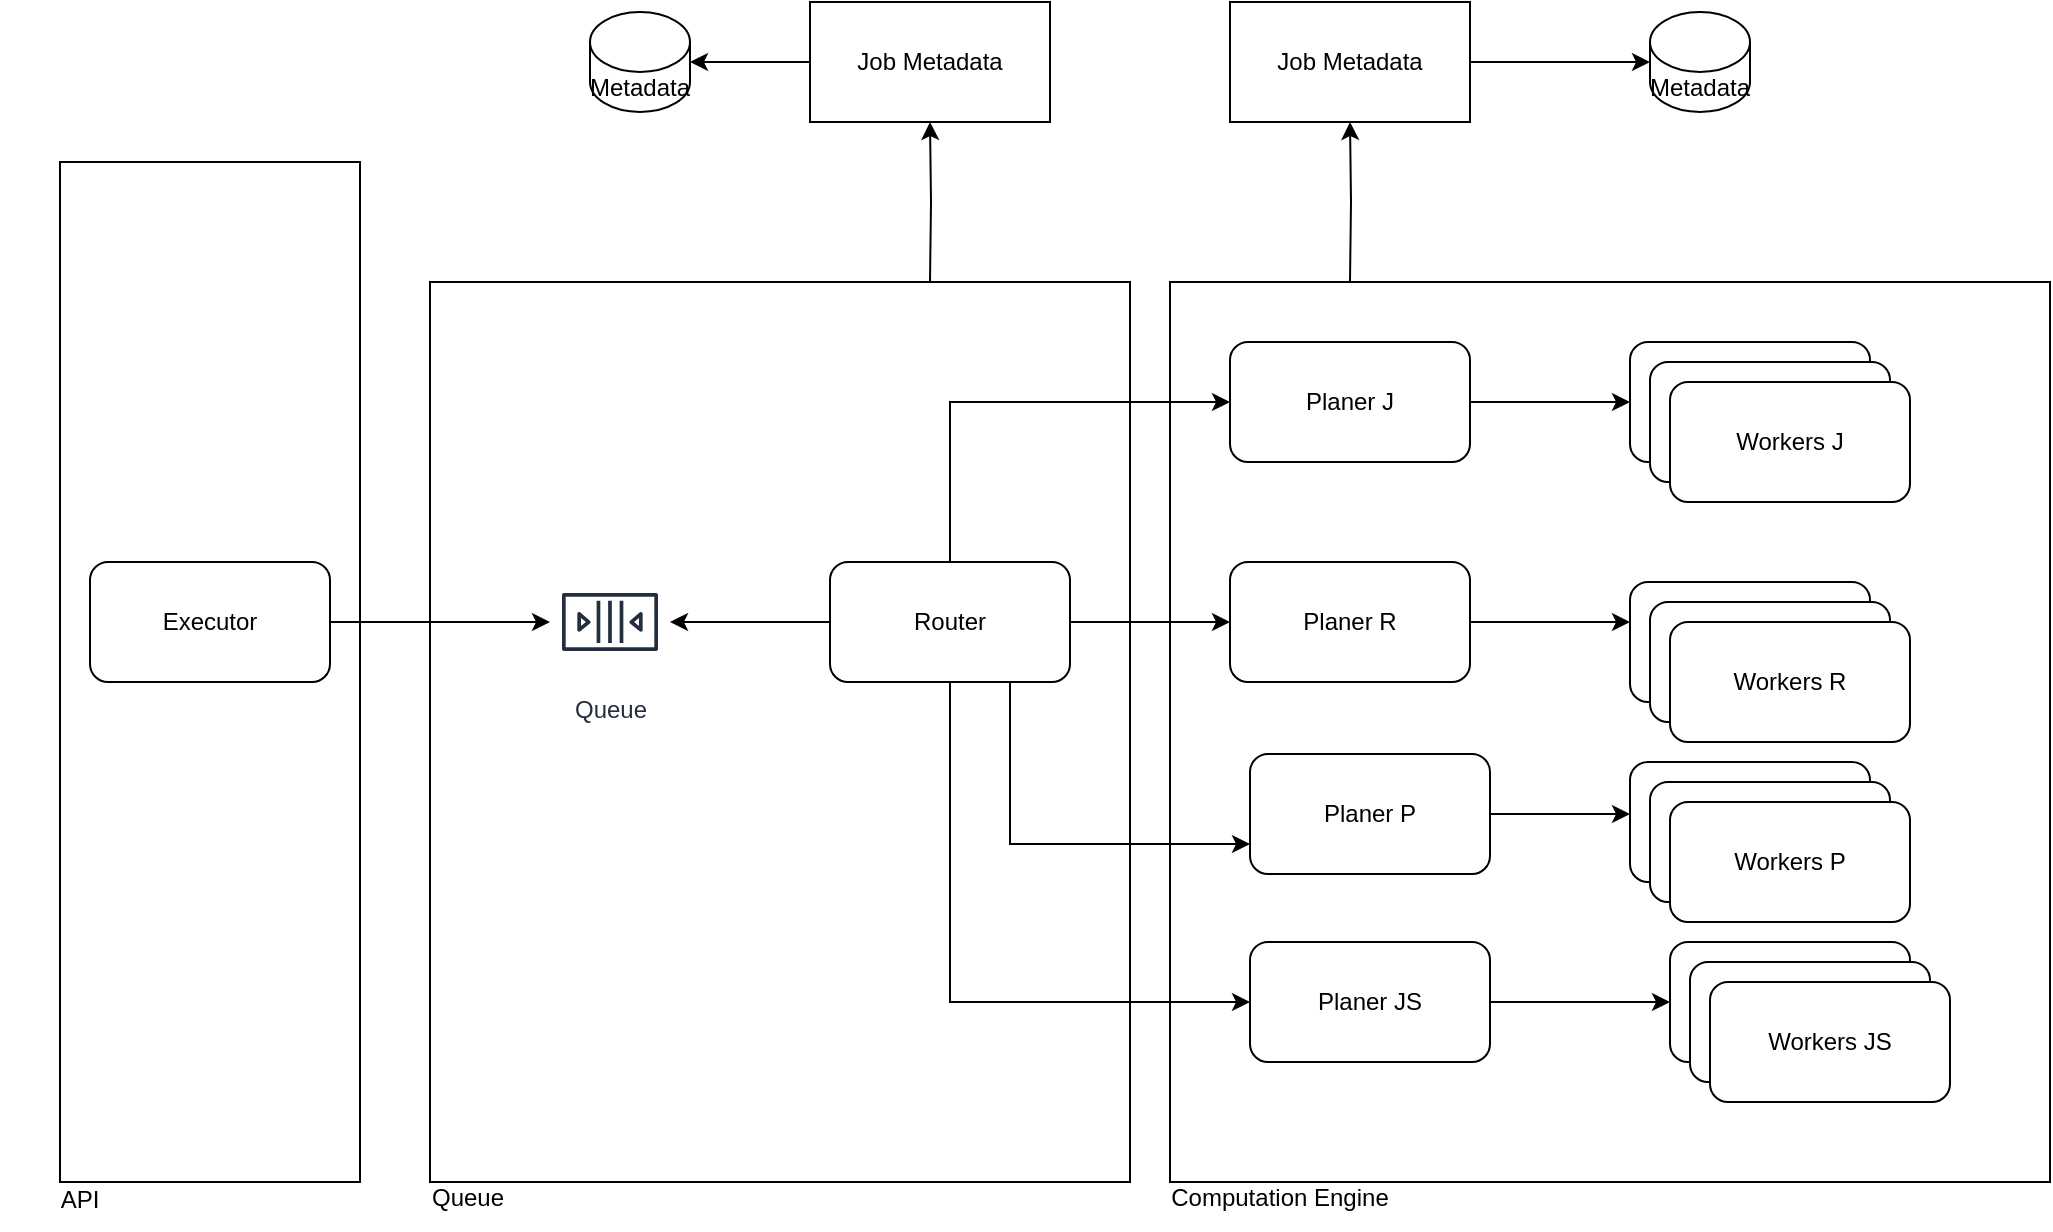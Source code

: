 <mxfile version="21.7.5" type="device">
  <diagram name="Page-1" id="2s3-vKgJM_kPPZK4WrA0">
    <mxGraphModel dx="779" dy="1690" grid="1" gridSize="10" guides="1" tooltips="1" connect="1" arrows="1" fold="1" page="1" pageScale="1" pageWidth="850" pageHeight="1100" math="0" shadow="0">
      <root>
        <mxCell id="0" />
        <mxCell id="1" parent="0" />
        <mxCell id="m8R-fHEi7dPfOOaoX3Ar-4" value="" style="rounded=0;whiteSpace=wrap;html=1;" vertex="1" parent="1">
          <mxGeometry x="125" y="30" width="150" height="510" as="geometry" />
        </mxCell>
        <mxCell id="m8R-fHEi7dPfOOaoX3Ar-2" value="" style="rounded=0;whiteSpace=wrap;html=1;" vertex="1" parent="1">
          <mxGeometry x="310" y="90" width="350" height="450" as="geometry" />
        </mxCell>
        <mxCell id="xErvhnKTYoeYcrd55XR8-36" value="" style="rounded=0;whiteSpace=wrap;html=1;" vertex="1" parent="1">
          <mxGeometry x="680" y="90" width="440" height="450" as="geometry" />
        </mxCell>
        <mxCell id="xErvhnKTYoeYcrd55XR8-6" style="edgeStyle=orthogonalEdgeStyle;rounded=0;orthogonalLoop=1;jettySize=auto;html=1;" edge="1" parent="1" source="xErvhnKTYoeYcrd55XR8-1" target="xErvhnKTYoeYcrd55XR8-3">
          <mxGeometry relative="1" as="geometry" />
        </mxCell>
        <mxCell id="xErvhnKTYoeYcrd55XR8-1" value="Executor" style="rounded=1;whiteSpace=wrap;html=1;" vertex="1" parent="1">
          <mxGeometry x="140" y="230" width="120" height="60" as="geometry" />
        </mxCell>
        <mxCell id="xErvhnKTYoeYcrd55XR8-3" value="Queue" style="sketch=0;outlineConnect=0;fontColor=#232F3E;gradientColor=none;strokeColor=#232F3E;fillColor=#ffffff;dashed=0;verticalLabelPosition=bottom;verticalAlign=top;align=center;html=1;fontSize=12;fontStyle=0;aspect=fixed;shape=mxgraph.aws4.resourceIcon;resIcon=mxgraph.aws4.queue;" vertex="1" parent="1">
          <mxGeometry x="370" y="230" width="60" height="60" as="geometry" />
        </mxCell>
        <mxCell id="xErvhnKTYoeYcrd55XR8-7" style="edgeStyle=orthogonalEdgeStyle;rounded=0;orthogonalLoop=1;jettySize=auto;html=1;" edge="1" parent="1" source="xErvhnKTYoeYcrd55XR8-4" target="xErvhnKTYoeYcrd55XR8-3">
          <mxGeometry relative="1" as="geometry" />
        </mxCell>
        <mxCell id="xErvhnKTYoeYcrd55XR8-8" style="edgeStyle=orthogonalEdgeStyle;rounded=0;orthogonalLoop=1;jettySize=auto;html=1;" edge="1" parent="1" source="xErvhnKTYoeYcrd55XR8-4" target="xErvhnKTYoeYcrd55XR8-5">
          <mxGeometry relative="1" as="geometry">
            <Array as="points">
              <mxPoint x="570" y="150" />
            </Array>
          </mxGeometry>
        </mxCell>
        <mxCell id="xErvhnKTYoeYcrd55XR8-12" style="edgeStyle=orthogonalEdgeStyle;rounded=0;orthogonalLoop=1;jettySize=auto;html=1;" edge="1" parent="1" source="xErvhnKTYoeYcrd55XR8-4" target="xErvhnKTYoeYcrd55XR8-9">
          <mxGeometry relative="1" as="geometry" />
        </mxCell>
        <mxCell id="xErvhnKTYoeYcrd55XR8-13" style="edgeStyle=orthogonalEdgeStyle;rounded=0;orthogonalLoop=1;jettySize=auto;html=1;entryX=0;entryY=0.75;entryDx=0;entryDy=0;" edge="1" parent="1" source="xErvhnKTYoeYcrd55XR8-4" target="xErvhnKTYoeYcrd55XR8-10">
          <mxGeometry relative="1" as="geometry">
            <Array as="points">
              <mxPoint x="600" y="371" />
            </Array>
          </mxGeometry>
        </mxCell>
        <mxCell id="xErvhnKTYoeYcrd55XR8-14" style="edgeStyle=orthogonalEdgeStyle;rounded=0;orthogonalLoop=1;jettySize=auto;html=1;" edge="1" parent="1" source="xErvhnKTYoeYcrd55XR8-4" target="xErvhnKTYoeYcrd55XR8-11">
          <mxGeometry relative="1" as="geometry">
            <Array as="points">
              <mxPoint x="570" y="450" />
            </Array>
          </mxGeometry>
        </mxCell>
        <mxCell id="xErvhnKTYoeYcrd55XR8-4" value="Router" style="rounded=1;whiteSpace=wrap;html=1;" vertex="1" parent="1">
          <mxGeometry x="510" y="230" width="120" height="60" as="geometry" />
        </mxCell>
        <mxCell id="xErvhnKTYoeYcrd55XR8-16" style="edgeStyle=orthogonalEdgeStyle;rounded=0;orthogonalLoop=1;jettySize=auto;html=1;" edge="1" parent="1" source="xErvhnKTYoeYcrd55XR8-5" target="xErvhnKTYoeYcrd55XR8-15">
          <mxGeometry relative="1" as="geometry" />
        </mxCell>
        <mxCell id="m8R-fHEi7dPfOOaoX3Ar-10" style="edgeStyle=orthogonalEdgeStyle;rounded=0;orthogonalLoop=1;jettySize=auto;html=1;entryX=0.5;entryY=1;entryDx=0;entryDy=0;" edge="1" parent="1" target="m8R-fHEi7dPfOOaoX3Ar-7">
          <mxGeometry relative="1" as="geometry">
            <mxPoint x="770" y="90" as="sourcePoint" />
          </mxGeometry>
        </mxCell>
        <mxCell id="xErvhnKTYoeYcrd55XR8-5" value="Planer J" style="rounded=1;whiteSpace=wrap;html=1;" vertex="1" parent="1">
          <mxGeometry x="710" y="120" width="120" height="60" as="geometry" />
        </mxCell>
        <mxCell id="xErvhnKTYoeYcrd55XR8-18" style="edgeStyle=orthogonalEdgeStyle;rounded=0;orthogonalLoop=1;jettySize=auto;html=1;" edge="1" parent="1" source="xErvhnKTYoeYcrd55XR8-9">
          <mxGeometry relative="1" as="geometry">
            <mxPoint x="910" y="260" as="targetPoint" />
          </mxGeometry>
        </mxCell>
        <mxCell id="xErvhnKTYoeYcrd55XR8-9" value="Planer R" style="rounded=1;whiteSpace=wrap;html=1;" vertex="1" parent="1">
          <mxGeometry x="710" y="230" width="120" height="60" as="geometry" />
        </mxCell>
        <mxCell id="xErvhnKTYoeYcrd55XR8-20" style="edgeStyle=orthogonalEdgeStyle;rounded=0;orthogonalLoop=1;jettySize=auto;html=1;" edge="1" parent="1" source="xErvhnKTYoeYcrd55XR8-10">
          <mxGeometry relative="1" as="geometry">
            <mxPoint x="910" y="356" as="targetPoint" />
          </mxGeometry>
        </mxCell>
        <mxCell id="xErvhnKTYoeYcrd55XR8-10" value="Planer P" style="rounded=1;whiteSpace=wrap;html=1;" vertex="1" parent="1">
          <mxGeometry x="720" y="326" width="120" height="60" as="geometry" />
        </mxCell>
        <mxCell id="xErvhnKTYoeYcrd55XR8-35" style="edgeStyle=orthogonalEdgeStyle;rounded=0;orthogonalLoop=1;jettySize=auto;html=1;entryX=0;entryY=0.5;entryDx=0;entryDy=0;" edge="1" parent="1" source="xErvhnKTYoeYcrd55XR8-11" target="xErvhnKTYoeYcrd55XR8-32">
          <mxGeometry relative="1" as="geometry" />
        </mxCell>
        <mxCell id="xErvhnKTYoeYcrd55XR8-11" value="Planer JS" style="rounded=1;whiteSpace=wrap;html=1;" vertex="1" parent="1">
          <mxGeometry x="720" y="420" width="120" height="60" as="geometry" />
        </mxCell>
        <mxCell id="xErvhnKTYoeYcrd55XR8-15" value="" style="rounded=1;whiteSpace=wrap;html=1;" vertex="1" parent="1">
          <mxGeometry x="910" y="120" width="120" height="60" as="geometry" />
        </mxCell>
        <mxCell id="xErvhnKTYoeYcrd55XR8-21" value="" style="rounded=1;whiteSpace=wrap;html=1;" vertex="1" parent="1">
          <mxGeometry x="920" y="130" width="120" height="60" as="geometry" />
        </mxCell>
        <mxCell id="xErvhnKTYoeYcrd55XR8-22" value="Workers J" style="rounded=1;whiteSpace=wrap;html=1;" vertex="1" parent="1">
          <mxGeometry x="930" y="140" width="120" height="60" as="geometry" />
        </mxCell>
        <mxCell id="xErvhnKTYoeYcrd55XR8-23" value="" style="rounded=1;whiteSpace=wrap;html=1;" vertex="1" parent="1">
          <mxGeometry x="910" y="240" width="120" height="60" as="geometry" />
        </mxCell>
        <mxCell id="xErvhnKTYoeYcrd55XR8-24" value="" style="rounded=1;whiteSpace=wrap;html=1;" vertex="1" parent="1">
          <mxGeometry x="920" y="250" width="120" height="60" as="geometry" />
        </mxCell>
        <mxCell id="xErvhnKTYoeYcrd55XR8-25" value="Workers R" style="rounded=1;whiteSpace=wrap;html=1;" vertex="1" parent="1">
          <mxGeometry x="930" y="260" width="120" height="60" as="geometry" />
        </mxCell>
        <mxCell id="xErvhnKTYoeYcrd55XR8-26" value="" style="rounded=1;whiteSpace=wrap;html=1;" vertex="1" parent="1">
          <mxGeometry x="910" y="330" width="120" height="60" as="geometry" />
        </mxCell>
        <mxCell id="xErvhnKTYoeYcrd55XR8-27" value="" style="rounded=1;whiteSpace=wrap;html=1;" vertex="1" parent="1">
          <mxGeometry x="920" y="340" width="120" height="60" as="geometry" />
        </mxCell>
        <mxCell id="xErvhnKTYoeYcrd55XR8-28" value="Workers P" style="rounded=1;whiteSpace=wrap;html=1;" vertex="1" parent="1">
          <mxGeometry x="930" y="350" width="120" height="60" as="geometry" />
        </mxCell>
        <mxCell id="xErvhnKTYoeYcrd55XR8-32" value="" style="rounded=1;whiteSpace=wrap;html=1;" vertex="1" parent="1">
          <mxGeometry x="930" y="420" width="120" height="60" as="geometry" />
        </mxCell>
        <mxCell id="xErvhnKTYoeYcrd55XR8-33" value="" style="rounded=1;whiteSpace=wrap;html=1;" vertex="1" parent="1">
          <mxGeometry x="940" y="430" width="120" height="60" as="geometry" />
        </mxCell>
        <mxCell id="xErvhnKTYoeYcrd55XR8-34" value="Workers JS" style="rounded=1;whiteSpace=wrap;html=1;" vertex="1" parent="1">
          <mxGeometry x="950" y="440" width="120" height="60" as="geometry" />
        </mxCell>
        <mxCell id="xErvhnKTYoeYcrd55XR8-37" value="Computation Engine" style="text;html=1;strokeColor=none;fillColor=none;align=center;verticalAlign=middle;whiteSpace=wrap;rounded=0;" vertex="1" parent="1">
          <mxGeometry x="670" y="533" width="130" height="30" as="geometry" />
        </mxCell>
        <mxCell id="m8R-fHEi7dPfOOaoX3Ar-3" value="Queue" style="text;html=1;strokeColor=none;fillColor=none;align=center;verticalAlign=middle;whiteSpace=wrap;rounded=0;" vertex="1" parent="1">
          <mxGeometry x="289" y="533" width="80" height="30" as="geometry" />
        </mxCell>
        <mxCell id="m8R-fHEi7dPfOOaoX3Ar-5" value="API" style="text;html=1;strokeColor=none;fillColor=none;align=center;verticalAlign=middle;whiteSpace=wrap;rounded=0;" vertex="1" parent="1">
          <mxGeometry x="95" y="534" width="80" height="30" as="geometry" />
        </mxCell>
        <mxCell id="m8R-fHEi7dPfOOaoX3Ar-9" style="edgeStyle=orthogonalEdgeStyle;rounded=0;orthogonalLoop=1;jettySize=auto;html=1;" edge="1" parent="1" target="m8R-fHEi7dPfOOaoX3Ar-8">
          <mxGeometry relative="1" as="geometry">
            <mxPoint x="830" y="-20" as="sourcePoint" />
            <Array as="points">
              <mxPoint x="850" y="-20" />
              <mxPoint x="850" y="-20" />
            </Array>
          </mxGeometry>
        </mxCell>
        <mxCell id="m8R-fHEi7dPfOOaoX3Ar-7" value="Job Metadata" style="rounded=0;whiteSpace=wrap;html=1;" vertex="1" parent="1">
          <mxGeometry x="710" y="-50" width="120" height="60" as="geometry" />
        </mxCell>
        <mxCell id="m8R-fHEi7dPfOOaoX3Ar-8" value="Metadata" style="shape=cylinder3;whiteSpace=wrap;html=1;boundedLbl=1;backgroundOutline=1;size=15;" vertex="1" parent="1">
          <mxGeometry x="920" y="-45" width="50" height="50" as="geometry" />
        </mxCell>
        <mxCell id="m8R-fHEi7dPfOOaoX3Ar-11" style="edgeStyle=orthogonalEdgeStyle;rounded=0;orthogonalLoop=1;jettySize=auto;html=1;entryX=0.5;entryY=1;entryDx=0;entryDy=0;" edge="1" parent="1" target="m8R-fHEi7dPfOOaoX3Ar-13">
          <mxGeometry relative="1" as="geometry">
            <mxPoint x="560" y="90" as="sourcePoint" />
          </mxGeometry>
        </mxCell>
        <mxCell id="m8R-fHEi7dPfOOaoX3Ar-16" style="edgeStyle=orthogonalEdgeStyle;rounded=0;orthogonalLoop=1;jettySize=auto;html=1;entryX=1;entryY=0.5;entryDx=0;entryDy=0;entryPerimeter=0;" edge="1" parent="1" source="m8R-fHEi7dPfOOaoX3Ar-13" target="m8R-fHEi7dPfOOaoX3Ar-14">
          <mxGeometry relative="1" as="geometry" />
        </mxCell>
        <mxCell id="m8R-fHEi7dPfOOaoX3Ar-13" value="Job Metadata" style="rounded=0;whiteSpace=wrap;html=1;" vertex="1" parent="1">
          <mxGeometry x="500" y="-50" width="120" height="60" as="geometry" />
        </mxCell>
        <mxCell id="m8R-fHEi7dPfOOaoX3Ar-14" value="Metadata" style="shape=cylinder3;whiteSpace=wrap;html=1;boundedLbl=1;backgroundOutline=1;size=15;" vertex="1" parent="1">
          <mxGeometry x="390" y="-45" width="50" height="50" as="geometry" />
        </mxCell>
      </root>
    </mxGraphModel>
  </diagram>
</mxfile>
